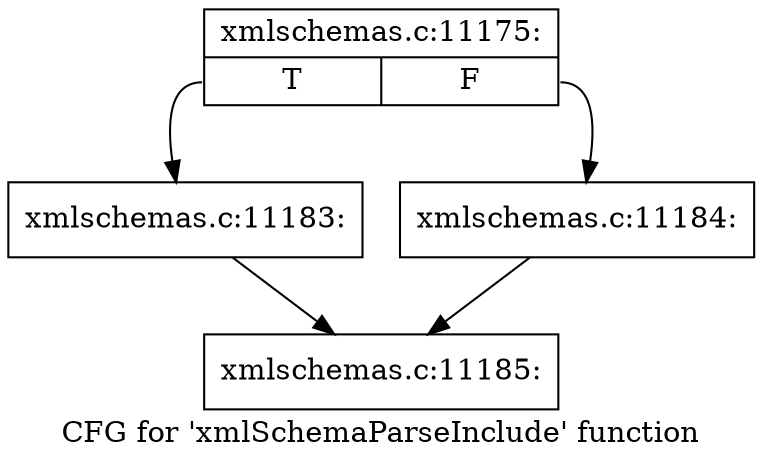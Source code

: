 digraph "CFG for 'xmlSchemaParseInclude' function" {
	label="CFG for 'xmlSchemaParseInclude' function";

	Node0x4bcbad0 [shape=record,label="{xmlschemas.c:11175:|{<s0>T|<s1>F}}"];
	Node0x4bcbad0:s0 -> Node0x430c820;
	Node0x4bcbad0:s1 -> Node0x4bcee60;
	Node0x430c820 [shape=record,label="{xmlschemas.c:11183:}"];
	Node0x430c820 -> Node0x4d27140;
	Node0x4bcee60 [shape=record,label="{xmlschemas.c:11184:}"];
	Node0x4bcee60 -> Node0x4d27140;
	Node0x4d27140 [shape=record,label="{xmlschemas.c:11185:}"];
}
